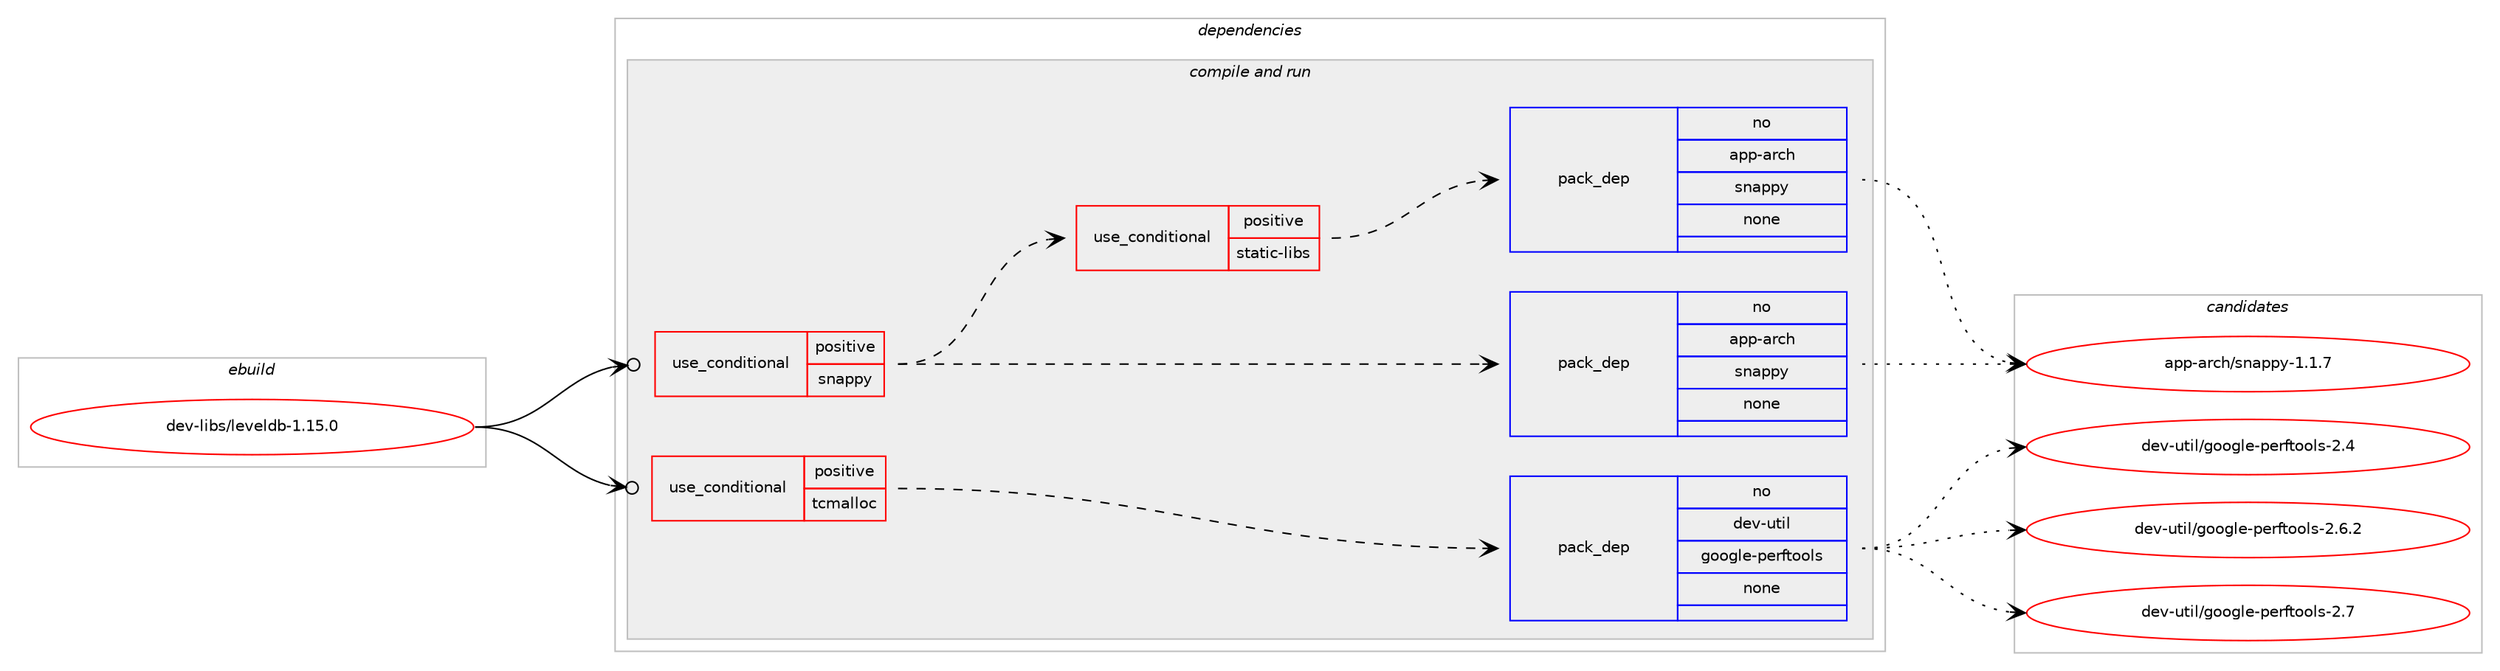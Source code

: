 digraph prolog {

# *************
# Graph options
# *************

newrank=true;
concentrate=true;
compound=true;
graph [rankdir=LR,fontname=Helvetica,fontsize=10,ranksep=1.5];#, ranksep=2.5, nodesep=0.2];
edge  [arrowhead=vee];
node  [fontname=Helvetica,fontsize=10];

# **********
# The ebuild
# **********

subgraph cluster_leftcol {
color=gray;
rank=same;
label=<<i>ebuild</i>>;
id [label="dev-libs/leveldb-1.15.0", color=red, width=4, href="../dev-libs/leveldb-1.15.0.svg"];
}

# ****************
# The dependencies
# ****************

subgraph cluster_midcol {
color=gray;
label=<<i>dependencies</i>>;
subgraph cluster_compile {
fillcolor="#eeeeee";
style=filled;
label=<<i>compile</i>>;
}
subgraph cluster_compileandrun {
fillcolor="#eeeeee";
style=filled;
label=<<i>compile and run</i>>;
subgraph cond365799 {
dependency1366766 [label=<<TABLE BORDER="0" CELLBORDER="1" CELLSPACING="0" CELLPADDING="4"><TR><TD ROWSPAN="3" CELLPADDING="10">use_conditional</TD></TR><TR><TD>positive</TD></TR><TR><TD>snappy</TD></TR></TABLE>>, shape=none, color=red];
subgraph pack978219 {
dependency1366767 [label=<<TABLE BORDER="0" CELLBORDER="1" CELLSPACING="0" CELLPADDING="4" WIDTH="220"><TR><TD ROWSPAN="6" CELLPADDING="30">pack_dep</TD></TR><TR><TD WIDTH="110">no</TD></TR><TR><TD>app-arch</TD></TR><TR><TD>snappy</TD></TR><TR><TD>none</TD></TR><TR><TD></TD></TR></TABLE>>, shape=none, color=blue];
}
dependency1366766:e -> dependency1366767:w [weight=20,style="dashed",arrowhead="vee"];
subgraph cond365800 {
dependency1366768 [label=<<TABLE BORDER="0" CELLBORDER="1" CELLSPACING="0" CELLPADDING="4"><TR><TD ROWSPAN="3" CELLPADDING="10">use_conditional</TD></TR><TR><TD>positive</TD></TR><TR><TD>static-libs</TD></TR></TABLE>>, shape=none, color=red];
subgraph pack978220 {
dependency1366769 [label=<<TABLE BORDER="0" CELLBORDER="1" CELLSPACING="0" CELLPADDING="4" WIDTH="220"><TR><TD ROWSPAN="6" CELLPADDING="30">pack_dep</TD></TR><TR><TD WIDTH="110">no</TD></TR><TR><TD>app-arch</TD></TR><TR><TD>snappy</TD></TR><TR><TD>none</TD></TR><TR><TD></TD></TR></TABLE>>, shape=none, color=blue];
}
dependency1366768:e -> dependency1366769:w [weight=20,style="dashed",arrowhead="vee"];
}
dependency1366766:e -> dependency1366768:w [weight=20,style="dashed",arrowhead="vee"];
}
id:e -> dependency1366766:w [weight=20,style="solid",arrowhead="odotvee"];
subgraph cond365801 {
dependency1366770 [label=<<TABLE BORDER="0" CELLBORDER="1" CELLSPACING="0" CELLPADDING="4"><TR><TD ROWSPAN="3" CELLPADDING="10">use_conditional</TD></TR><TR><TD>positive</TD></TR><TR><TD>tcmalloc</TD></TR></TABLE>>, shape=none, color=red];
subgraph pack978221 {
dependency1366771 [label=<<TABLE BORDER="0" CELLBORDER="1" CELLSPACING="0" CELLPADDING="4" WIDTH="220"><TR><TD ROWSPAN="6" CELLPADDING="30">pack_dep</TD></TR><TR><TD WIDTH="110">no</TD></TR><TR><TD>dev-util</TD></TR><TR><TD>google-perftools</TD></TR><TR><TD>none</TD></TR><TR><TD></TD></TR></TABLE>>, shape=none, color=blue];
}
dependency1366770:e -> dependency1366771:w [weight=20,style="dashed",arrowhead="vee"];
}
id:e -> dependency1366770:w [weight=20,style="solid",arrowhead="odotvee"];
}
subgraph cluster_run {
fillcolor="#eeeeee";
style=filled;
label=<<i>run</i>>;
}
}

# **************
# The candidates
# **************

subgraph cluster_choices {
rank=same;
color=gray;
label=<<i>candidates</i>>;

subgraph choice978219 {
color=black;
nodesep=1;
choice971121124597114991044711511097112112121454946494655 [label="app-arch/snappy-1.1.7", color=red, width=4,href="../app-arch/snappy-1.1.7.svg"];
dependency1366767:e -> choice971121124597114991044711511097112112121454946494655:w [style=dotted,weight="100"];
}
subgraph choice978220 {
color=black;
nodesep=1;
choice971121124597114991044711511097112112121454946494655 [label="app-arch/snappy-1.1.7", color=red, width=4,href="../app-arch/snappy-1.1.7.svg"];
dependency1366769:e -> choice971121124597114991044711511097112112121454946494655:w [style=dotted,weight="100"];
}
subgraph choice978221 {
color=black;
nodesep=1;
choice10010111845117116105108471031111111031081014511210111410211611111110811545504652 [label="dev-util/google-perftools-2.4", color=red, width=4,href="../dev-util/google-perftools-2.4.svg"];
choice100101118451171161051084710311111110310810145112101114102116111111108115455046544650 [label="dev-util/google-perftools-2.6.2", color=red, width=4,href="../dev-util/google-perftools-2.6.2.svg"];
choice10010111845117116105108471031111111031081014511210111410211611111110811545504655 [label="dev-util/google-perftools-2.7", color=red, width=4,href="../dev-util/google-perftools-2.7.svg"];
dependency1366771:e -> choice10010111845117116105108471031111111031081014511210111410211611111110811545504652:w [style=dotted,weight="100"];
dependency1366771:e -> choice100101118451171161051084710311111110310810145112101114102116111111108115455046544650:w [style=dotted,weight="100"];
dependency1366771:e -> choice10010111845117116105108471031111111031081014511210111410211611111110811545504655:w [style=dotted,weight="100"];
}
}

}
